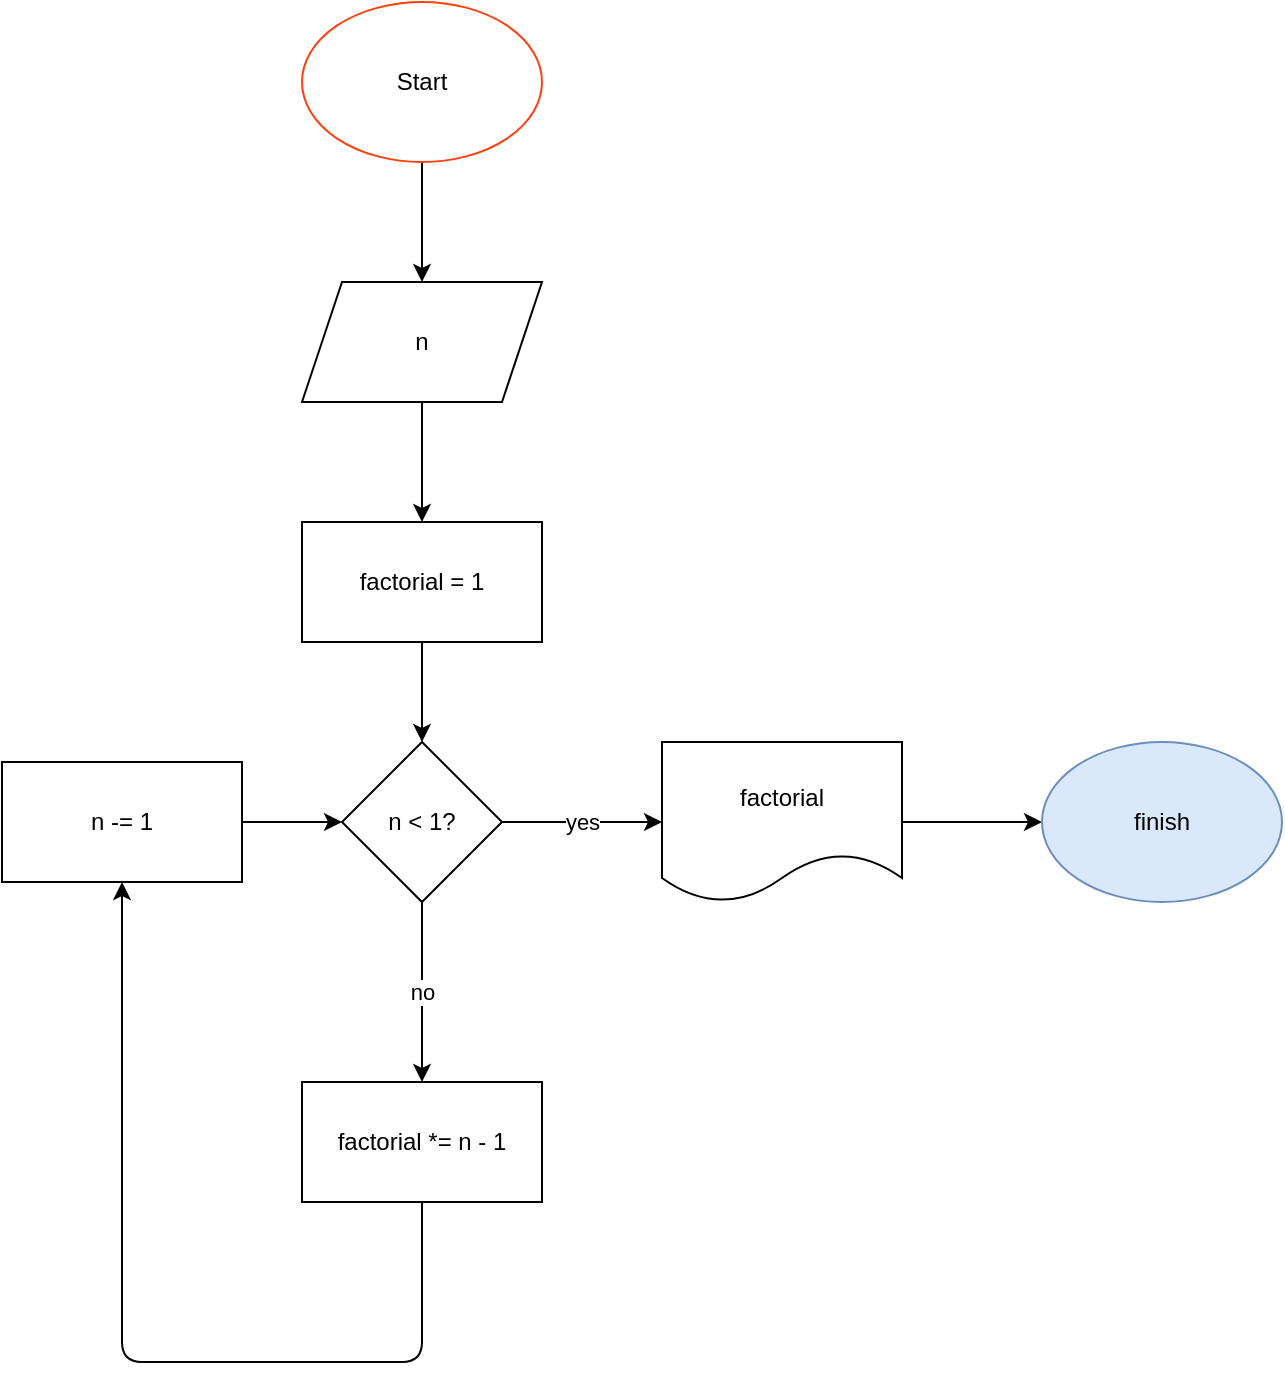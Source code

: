 <mxfile version="21.3.5" type="github" pages="2">
  <diagram name="factorial" id="FCH0V2HY3VDnffZKWAp5">
    <mxGraphModel dx="980" dy="722" grid="1" gridSize="10" guides="1" tooltips="1" connect="1" arrows="1" fold="1" page="1" pageScale="1" pageWidth="1169" pageHeight="827" math="0" shadow="0">
      <root>
        <mxCell id="0" />
        <mxCell id="1" parent="0" />
        <mxCell id="a1BE07RjpAKSt0YaVKPH-3" value="" style="edgeStyle=orthogonalEdgeStyle;rounded=0;orthogonalLoop=1;jettySize=auto;html=1;" edge="1" parent="1" source="a1BE07RjpAKSt0YaVKPH-1" target="a1BE07RjpAKSt0YaVKPH-2">
          <mxGeometry relative="1" as="geometry" />
        </mxCell>
        <mxCell id="a1BE07RjpAKSt0YaVKPH-1" value="Start" style="ellipse;whiteSpace=wrap;html=1;strokeColor=#FF3F0F;" vertex="1" parent="1">
          <mxGeometry x="320" y="70" width="120" height="80" as="geometry" />
        </mxCell>
        <mxCell id="a1BE07RjpAKSt0YaVKPH-5" value="" style="edgeStyle=orthogonalEdgeStyle;rounded=0;orthogonalLoop=1;jettySize=auto;html=1;" edge="1" parent="1" source="a1BE07RjpAKSt0YaVKPH-2" target="a1BE07RjpAKSt0YaVKPH-6">
          <mxGeometry relative="1" as="geometry">
            <mxPoint x="380" y="320" as="targetPoint" />
          </mxGeometry>
        </mxCell>
        <mxCell id="a1BE07RjpAKSt0YaVKPH-2" value="n" style="shape=parallelogram;perimeter=parallelogramPerimeter;whiteSpace=wrap;html=1;fixedSize=1;" vertex="1" parent="1">
          <mxGeometry x="320" y="210" width="120" height="60" as="geometry" />
        </mxCell>
        <mxCell id="a1BE07RjpAKSt0YaVKPH-9" value="yes" style="edgeStyle=orthogonalEdgeStyle;rounded=0;orthogonalLoop=1;jettySize=auto;html=1;" edge="1" parent="1" source="a1BE07RjpAKSt0YaVKPH-4" target="a1BE07RjpAKSt0YaVKPH-8">
          <mxGeometry relative="1" as="geometry" />
        </mxCell>
        <mxCell id="a1BE07RjpAKSt0YaVKPH-13" value="no" style="edgeStyle=orthogonalEdgeStyle;rounded=0;orthogonalLoop=1;jettySize=auto;html=1;" edge="1" parent="1" source="a1BE07RjpAKSt0YaVKPH-4" target="a1BE07RjpAKSt0YaVKPH-12">
          <mxGeometry relative="1" as="geometry" />
        </mxCell>
        <mxCell id="a1BE07RjpAKSt0YaVKPH-4" value="n &amp;lt; 1?" style="rhombus;whiteSpace=wrap;html=1;" vertex="1" parent="1">
          <mxGeometry x="340" y="440" width="80" height="80" as="geometry" />
        </mxCell>
        <mxCell id="a1BE07RjpAKSt0YaVKPH-7" value="" style="edgeStyle=orthogonalEdgeStyle;rounded=0;orthogonalLoop=1;jettySize=auto;html=1;" edge="1" parent="1" source="a1BE07RjpAKSt0YaVKPH-6" target="a1BE07RjpAKSt0YaVKPH-4">
          <mxGeometry relative="1" as="geometry" />
        </mxCell>
        <mxCell id="a1BE07RjpAKSt0YaVKPH-6" value="factorial = 1" style="rounded=0;whiteSpace=wrap;html=1;" vertex="1" parent="1">
          <mxGeometry x="320" y="330" width="120" height="60" as="geometry" />
        </mxCell>
        <mxCell id="a1BE07RjpAKSt0YaVKPH-11" value="" style="edgeStyle=orthogonalEdgeStyle;rounded=0;orthogonalLoop=1;jettySize=auto;html=1;" edge="1" parent="1" source="a1BE07RjpAKSt0YaVKPH-8" target="a1BE07RjpAKSt0YaVKPH-10">
          <mxGeometry relative="1" as="geometry" />
        </mxCell>
        <mxCell id="a1BE07RjpAKSt0YaVKPH-8" value="factorial" style="shape=document;whiteSpace=wrap;html=1;boundedLbl=1;" vertex="1" parent="1">
          <mxGeometry x="500" y="440" width="120" height="80" as="geometry" />
        </mxCell>
        <mxCell id="a1BE07RjpAKSt0YaVKPH-10" value="finish" style="ellipse;whiteSpace=wrap;html=1;fillColor=#dae8fc;strokeColor=#6c8ebf;" vertex="1" parent="1">
          <mxGeometry x="690" y="440" width="120" height="80" as="geometry" />
        </mxCell>
        <mxCell id="a1BE07RjpAKSt0YaVKPH-12" value="factorial *= n - 1" style="whiteSpace=wrap;html=1;" vertex="1" parent="1">
          <mxGeometry x="320" y="610" width="120" height="60" as="geometry" />
        </mxCell>
        <mxCell id="a1BE07RjpAKSt0YaVKPH-14" value="" style="endArrow=classic;html=1;rounded=1;exitX=0.5;exitY=1;exitDx=0;exitDy=0;" edge="1" parent="1" source="a1BE07RjpAKSt0YaVKPH-12" target="a1BE07RjpAKSt0YaVKPH-15">
          <mxGeometry width="50" height="50" relative="1" as="geometry">
            <mxPoint x="440" y="470" as="sourcePoint" />
            <mxPoint x="220" y="600" as="targetPoint" />
            <Array as="points">
              <mxPoint x="380" y="750" />
              <mxPoint x="230" y="750" />
            </Array>
          </mxGeometry>
        </mxCell>
        <mxCell id="a1BE07RjpAKSt0YaVKPH-16" value="" style="edgeStyle=orthogonalEdgeStyle;rounded=0;orthogonalLoop=1;jettySize=auto;html=1;" edge="1" parent="1" source="a1BE07RjpAKSt0YaVKPH-15" target="a1BE07RjpAKSt0YaVKPH-4">
          <mxGeometry relative="1" as="geometry" />
        </mxCell>
        <mxCell id="a1BE07RjpAKSt0YaVKPH-15" value="n -= 1" style="rounded=0;whiteSpace=wrap;html=1;" vertex="1" parent="1">
          <mxGeometry x="170" y="450" width="120" height="60" as="geometry" />
        </mxCell>
      </root>
    </mxGraphModel>
  </diagram>
  <diagram id="ubREbcyVAZxDPn54lxMt" name="average_of_nums">
    <mxGraphModel dx="980" dy="722" grid="1" gridSize="10" guides="1" tooltips="1" connect="1" arrows="1" fold="1" page="1" pageScale="1" pageWidth="1169" pageHeight="827" math="0" shadow="0">
      <root>
        <mxCell id="0" />
        <mxCell id="1" parent="0" />
        <mxCell id="Sby_E_7v-V65tDqz8t9t-2" value="" style="edgeStyle=orthogonalEdgeStyle;rounded=0;orthogonalLoop=1;jettySize=auto;html=1;" edge="1" parent="1" source="uxYQTYBTYUqLMDSK9uGl-1" target="Sby_E_7v-V65tDqz8t9t-1">
          <mxGeometry relative="1" as="geometry" />
        </mxCell>
        <mxCell id="uxYQTYBTYUqLMDSK9uGl-1" value="Start" style="ellipse;whiteSpace=wrap;html=1;strokeColor=#FF1414;" vertex="1" parent="1">
          <mxGeometry x="160" y="220" width="120" height="80" as="geometry" />
        </mxCell>
        <mxCell id="Sby_E_7v-V65tDqz8t9t-4" value="" style="edgeStyle=orthogonalEdgeStyle;rounded=0;orthogonalLoop=1;jettySize=auto;html=1;" edge="1" parent="1" source="Sby_E_7v-V65tDqz8t9t-1" target="Sby_E_7v-V65tDqz8t9t-3">
          <mxGeometry relative="1" as="geometry" />
        </mxCell>
        <mxCell id="Sby_E_7v-V65tDqz8t9t-1" value="numbers: list" style="shape=parallelogram;perimeter=parallelogramPerimeter;whiteSpace=wrap;html=1;fixedSize=1;" vertex="1" parent="1">
          <mxGeometry x="160" y="360" width="120" height="60" as="geometry" />
        </mxCell>
        <mxCell id="Sby_E_7v-V65tDqz8t9t-6" value="" style="edgeStyle=orthogonalEdgeStyle;rounded=0;orthogonalLoop=1;jettySize=auto;html=1;" edge="1" parent="1" source="Sby_E_7v-V65tDqz8t9t-3" target="Sby_E_7v-V65tDqz8t9t-5">
          <mxGeometry relative="1" as="geometry" />
        </mxCell>
        <mxCell id="Sby_E_7v-V65tDqz8t9t-3" value="sum = numbers[0]&lt;br&gt;count = 1" style="rounded=0;whiteSpace=wrap;html=1;" vertex="1" parent="1">
          <mxGeometry x="160" y="470" width="120" height="60" as="geometry" />
        </mxCell>
        <mxCell id="Sby_E_7v-V65tDqz8t9t-8" value="yes" style="edgeStyle=orthogonalEdgeStyle;rounded=0;orthogonalLoop=1;jettySize=auto;html=1;" edge="1" parent="1" source="Sby_E_7v-V65tDqz8t9t-5" target="Sby_E_7v-V65tDqz8t9t-7">
          <mxGeometry relative="1" as="geometry" />
        </mxCell>
        <mxCell id="Sby_E_7v-V65tDqz8t9t-14" value="no" style="edgeStyle=orthogonalEdgeStyle;rounded=0;orthogonalLoop=1;jettySize=auto;html=1;" edge="1" parent="1" source="Sby_E_7v-V65tDqz8t9t-5" target="Sby_E_7v-V65tDqz8t9t-13">
          <mxGeometry relative="1" as="geometry" />
        </mxCell>
        <mxCell id="Sby_E_7v-V65tDqz8t9t-5" value="has list ended?" style="rhombus;whiteSpace=wrap;html=1;rounded=0;" vertex="1" parent="1">
          <mxGeometry x="380" y="460" width="80" height="80" as="geometry" />
        </mxCell>
        <mxCell id="Sby_E_7v-V65tDqz8t9t-10" value="" style="edgeStyle=orthogonalEdgeStyle;rounded=0;orthogonalLoop=1;jettySize=auto;html=1;" edge="1" parent="1" source="Sby_E_7v-V65tDqz8t9t-7" target="Sby_E_7v-V65tDqz8t9t-9">
          <mxGeometry relative="1" as="geometry" />
        </mxCell>
        <mxCell id="Sby_E_7v-V65tDqz8t9t-7" value="answer = sum / count" style="whiteSpace=wrap;html=1;rounded=0;" vertex="1" parent="1">
          <mxGeometry x="360" y="360" width="120" height="60" as="geometry" />
        </mxCell>
        <mxCell id="Sby_E_7v-V65tDqz8t9t-12" value="" style="edgeStyle=orthogonalEdgeStyle;rounded=0;orthogonalLoop=1;jettySize=auto;html=1;" edge="1" parent="1" source="Sby_E_7v-V65tDqz8t9t-9" target="Sby_E_7v-V65tDqz8t9t-11">
          <mxGeometry relative="1" as="geometry" />
        </mxCell>
        <mxCell id="Sby_E_7v-V65tDqz8t9t-9" value="answer" style="shape=document;whiteSpace=wrap;html=1;boundedLbl=1;" vertex="1" parent="1">
          <mxGeometry x="360" y="230" width="120" height="80" as="geometry" />
        </mxCell>
        <mxCell id="Sby_E_7v-V65tDqz8t9t-11" value="finish" style="ellipse;whiteSpace=wrap;html=1;fillColor=#dae8fc;strokeColor=#6c8ebf;" vertex="1" parent="1">
          <mxGeometry x="360" y="120" width="120" height="80" as="geometry" />
        </mxCell>
        <mxCell id="Sby_E_7v-V65tDqz8t9t-17" style="edgeStyle=orthogonalEdgeStyle;rounded=0;orthogonalLoop=1;jettySize=auto;html=1;entryX=1;entryY=0.5;entryDx=0;entryDy=0;" edge="1" parent="1" source="Sby_E_7v-V65tDqz8t9t-13" target="Sby_E_7v-V65tDqz8t9t-16">
          <mxGeometry relative="1" as="geometry">
            <Array as="points">
              <mxPoint x="580" y="630" />
            </Array>
          </mxGeometry>
        </mxCell>
        <mxCell id="Sby_E_7v-V65tDqz8t9t-13" value="sum += numbers[x]" style="whiteSpace=wrap;html=1;rounded=0;" vertex="1" parent="1">
          <mxGeometry x="520" y="470" width="120" height="60" as="geometry" />
        </mxCell>
        <mxCell id="Sby_E_7v-V65tDqz8t9t-18" value="" style="edgeStyle=orthogonalEdgeStyle;rounded=0;orthogonalLoop=1;jettySize=auto;html=1;" edge="1" parent="1" source="Sby_E_7v-V65tDqz8t9t-16" target="Sby_E_7v-V65tDqz8t9t-5">
          <mxGeometry relative="1" as="geometry" />
        </mxCell>
        <mxCell id="Sby_E_7v-V65tDqz8t9t-16" value="count += 1" style="rounded=0;whiteSpace=wrap;html=1;" vertex="1" parent="1">
          <mxGeometry x="360" y="600" width="120" height="60" as="geometry" />
        </mxCell>
      </root>
    </mxGraphModel>
  </diagram>
</mxfile>
